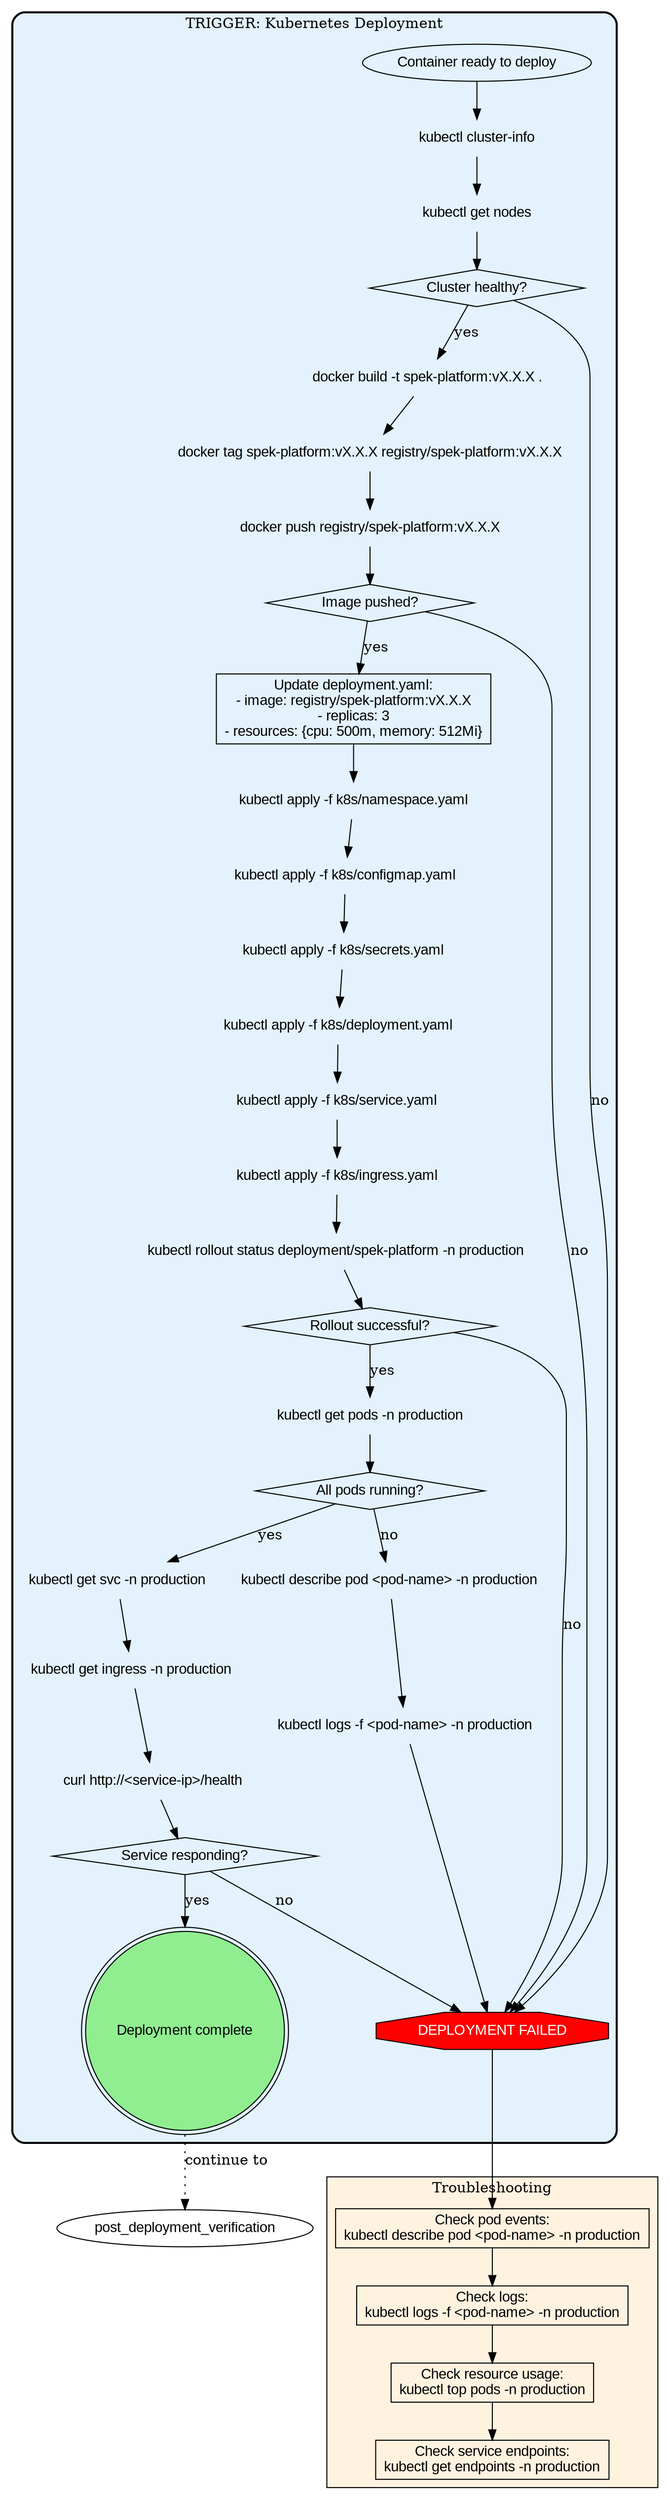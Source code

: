 digraph KUBERNETES_DEPLOYMENT {
    // TRIGGER: Deploying containerized application to Kubernetes
    // USE WHEN:
    //   - Container images ready
    //   - Kubernetes cluster configured
    //   - Ready for production deployment

    rankdir=TB;
    node [fontname="Arial"];

    subgraph cluster_k8s_deploy {
        label="TRIGGER: Kubernetes Deployment";
        style="rounded,bold";
        bgcolor="#e3f2fd";

        // Entry
        "Container ready to deploy" [shape=ellipse];

        // Prerequisite checks
        "kubectl cluster-info" [shape=plaintext];
        "kubectl get nodes" [shape=plaintext];
        "Cluster healthy?" [shape=diamond];

        // Build & push container
        "docker build -t spek-platform:vX.X.X ." [shape=plaintext];
        "docker tag spek-platform:vX.X.X registry/spek-platform:vX.X.X" [shape=plaintext];
        "docker push registry/spek-platform:vX.X.X" [shape=plaintext];
        "Image pushed?" [shape=diamond];

        // Update Kubernetes manifests
        "Update deployment.yaml:\n- image: registry/spek-platform:vX.X.X\n- replicas: 3\n- resources: {cpu: 500m, memory: 512Mi}" [shape=box];
        "kubectl apply -f k8s/namespace.yaml" [shape=plaintext];
        "kubectl apply -f k8s/configmap.yaml" [shape=plaintext];
        "kubectl apply -f k8s/secrets.yaml" [shape=plaintext];
        "kubectl apply -f k8s/deployment.yaml" [shape=plaintext];
        "kubectl apply -f k8s/service.yaml" [shape=plaintext];
        "kubectl apply -f k8s/ingress.yaml" [shape=plaintext];

        // Wait for rollout
        "kubectl rollout status deployment/spek-platform -n production" [shape=plaintext];
        "Rollout successful?" [shape=diamond];

        // Verify deployment
        "kubectl get pods -n production" [shape=plaintext];
        "All pods running?" [shape=diamond];
        "kubectl describe pod <pod-name> -n production" [shape=plaintext];
        "kubectl logs -f <pod-name> -n production" [shape=plaintext];

        // Service check
        "kubectl get svc -n production" [shape=plaintext];
        "kubectl get ingress -n production" [shape=plaintext];
        "curl http://<service-ip>/health" [shape=plaintext];
        "Service responding?" [shape=diamond];

        "Deployment complete" [shape=doublecircle, style=filled, fillcolor=lightgreen];
        "DEPLOYMENT FAILED" [shape=octagon, style=filled, fillcolor=red, fontcolor=white];

        // Flow
        "Container ready to deploy" -> "kubectl cluster-info";
        "kubectl cluster-info" -> "kubectl get nodes";
        "kubectl get nodes" -> "Cluster healthy?";

        "Cluster healthy?" -> "docker build -t spek-platform:vX.X.X ." [label="yes"];
        "Cluster healthy?" -> "DEPLOYMENT FAILED" [label="no"];

        "docker build -t spek-platform:vX.X.X ." -> "docker tag spek-platform:vX.X.X registry/spek-platform:vX.X.X";
        "docker tag spek-platform:vX.X.X registry/spek-platform:vX.X.X" -> "docker push registry/spek-platform:vX.X.X";
        "docker push registry/spek-platform:vX.X.X" -> "Image pushed?";

        "Image pushed?" -> "Update deployment.yaml:\n- image: registry/spek-platform:vX.X.X\n- replicas: 3\n- resources: {cpu: 500m, memory: 512Mi}" [label="yes"];
        "Image pushed?" -> "DEPLOYMENT FAILED" [label="no"];

        "Update deployment.yaml:\n- image: registry/spek-platform:vX.X.X\n- replicas: 3\n- resources: {cpu: 500m, memory: 512Mi}" -> "kubectl apply -f k8s/namespace.yaml";
        "kubectl apply -f k8s/namespace.yaml" -> "kubectl apply -f k8s/configmap.yaml";
        "kubectl apply -f k8s/configmap.yaml" -> "kubectl apply -f k8s/secrets.yaml";
        "kubectl apply -f k8s/secrets.yaml" -> "kubectl apply -f k8s/deployment.yaml";
        "kubectl apply -f k8s/deployment.yaml" -> "kubectl apply -f k8s/service.yaml";
        "kubectl apply -f k8s/service.yaml" -> "kubectl apply -f k8s/ingress.yaml";
        "kubectl apply -f k8s/ingress.yaml" -> "kubectl rollout status deployment/spek-platform -n production";

        "kubectl rollout status deployment/spek-platform -n production" -> "Rollout successful?";
        "Rollout successful?" -> "kubectl get pods -n production" [label="yes"];
        "Rollout successful?" -> "DEPLOYMENT FAILED" [label="no"];

        "kubectl get pods -n production" -> "All pods running?";
        "All pods running?" -> "kubectl get svc -n production" [label="yes"];
        "All pods running?" -> "kubectl describe pod <pod-name> -n production" [label="no"];
        "kubectl describe pod <pod-name> -n production" -> "kubectl logs -f <pod-name> -n production";
        "kubectl logs -f <pod-name> -n production" -> "DEPLOYMENT FAILED";

        "kubectl get svc -n production" -> "kubectl get ingress -n production";
        "kubectl get ingress -n production" -> "curl http://<service-ip>/health";
        "curl http://<service-ip>/health" -> "Service responding?";

        "Service responding?" -> "Deployment complete" [label="yes"];
        "Service responding?" -> "DEPLOYMENT FAILED" [label="no"];
    }

    // Troubleshooting
    subgraph cluster_troubleshooting {
        label="Troubleshooting";
        bgcolor="#fff3e0";

        "Check pod events:\nkubectl describe pod <pod-name> -n production" [shape=box];
        "Check logs:\nkubectl logs -f <pod-name> -n production" [shape=box];
        "Check resource usage:\nkubectl top pods -n production" [shape=box];
        "Check service endpoints:\nkubectl get endpoints -n production" [shape=box];

        "DEPLOYMENT FAILED" -> "Check pod events:\nkubectl describe pod <pod-name> -n production";
        "Check pod events:\nkubectl describe pod <pod-name> -n production" -> "Check logs:\nkubectl logs -f <pod-name> -n production";
        "Check logs:\nkubectl logs -f <pod-name> -n production" -> "Check resource usage:\nkubectl top pods -n production";
        "Check resource usage:\nkubectl top pods -n production" -> "Check service endpoints:\nkubectl get endpoints -n production";
    }

    // External connections
    "Deployment complete" -> post_deployment_verification [label="continue to", style=dotted];
}
